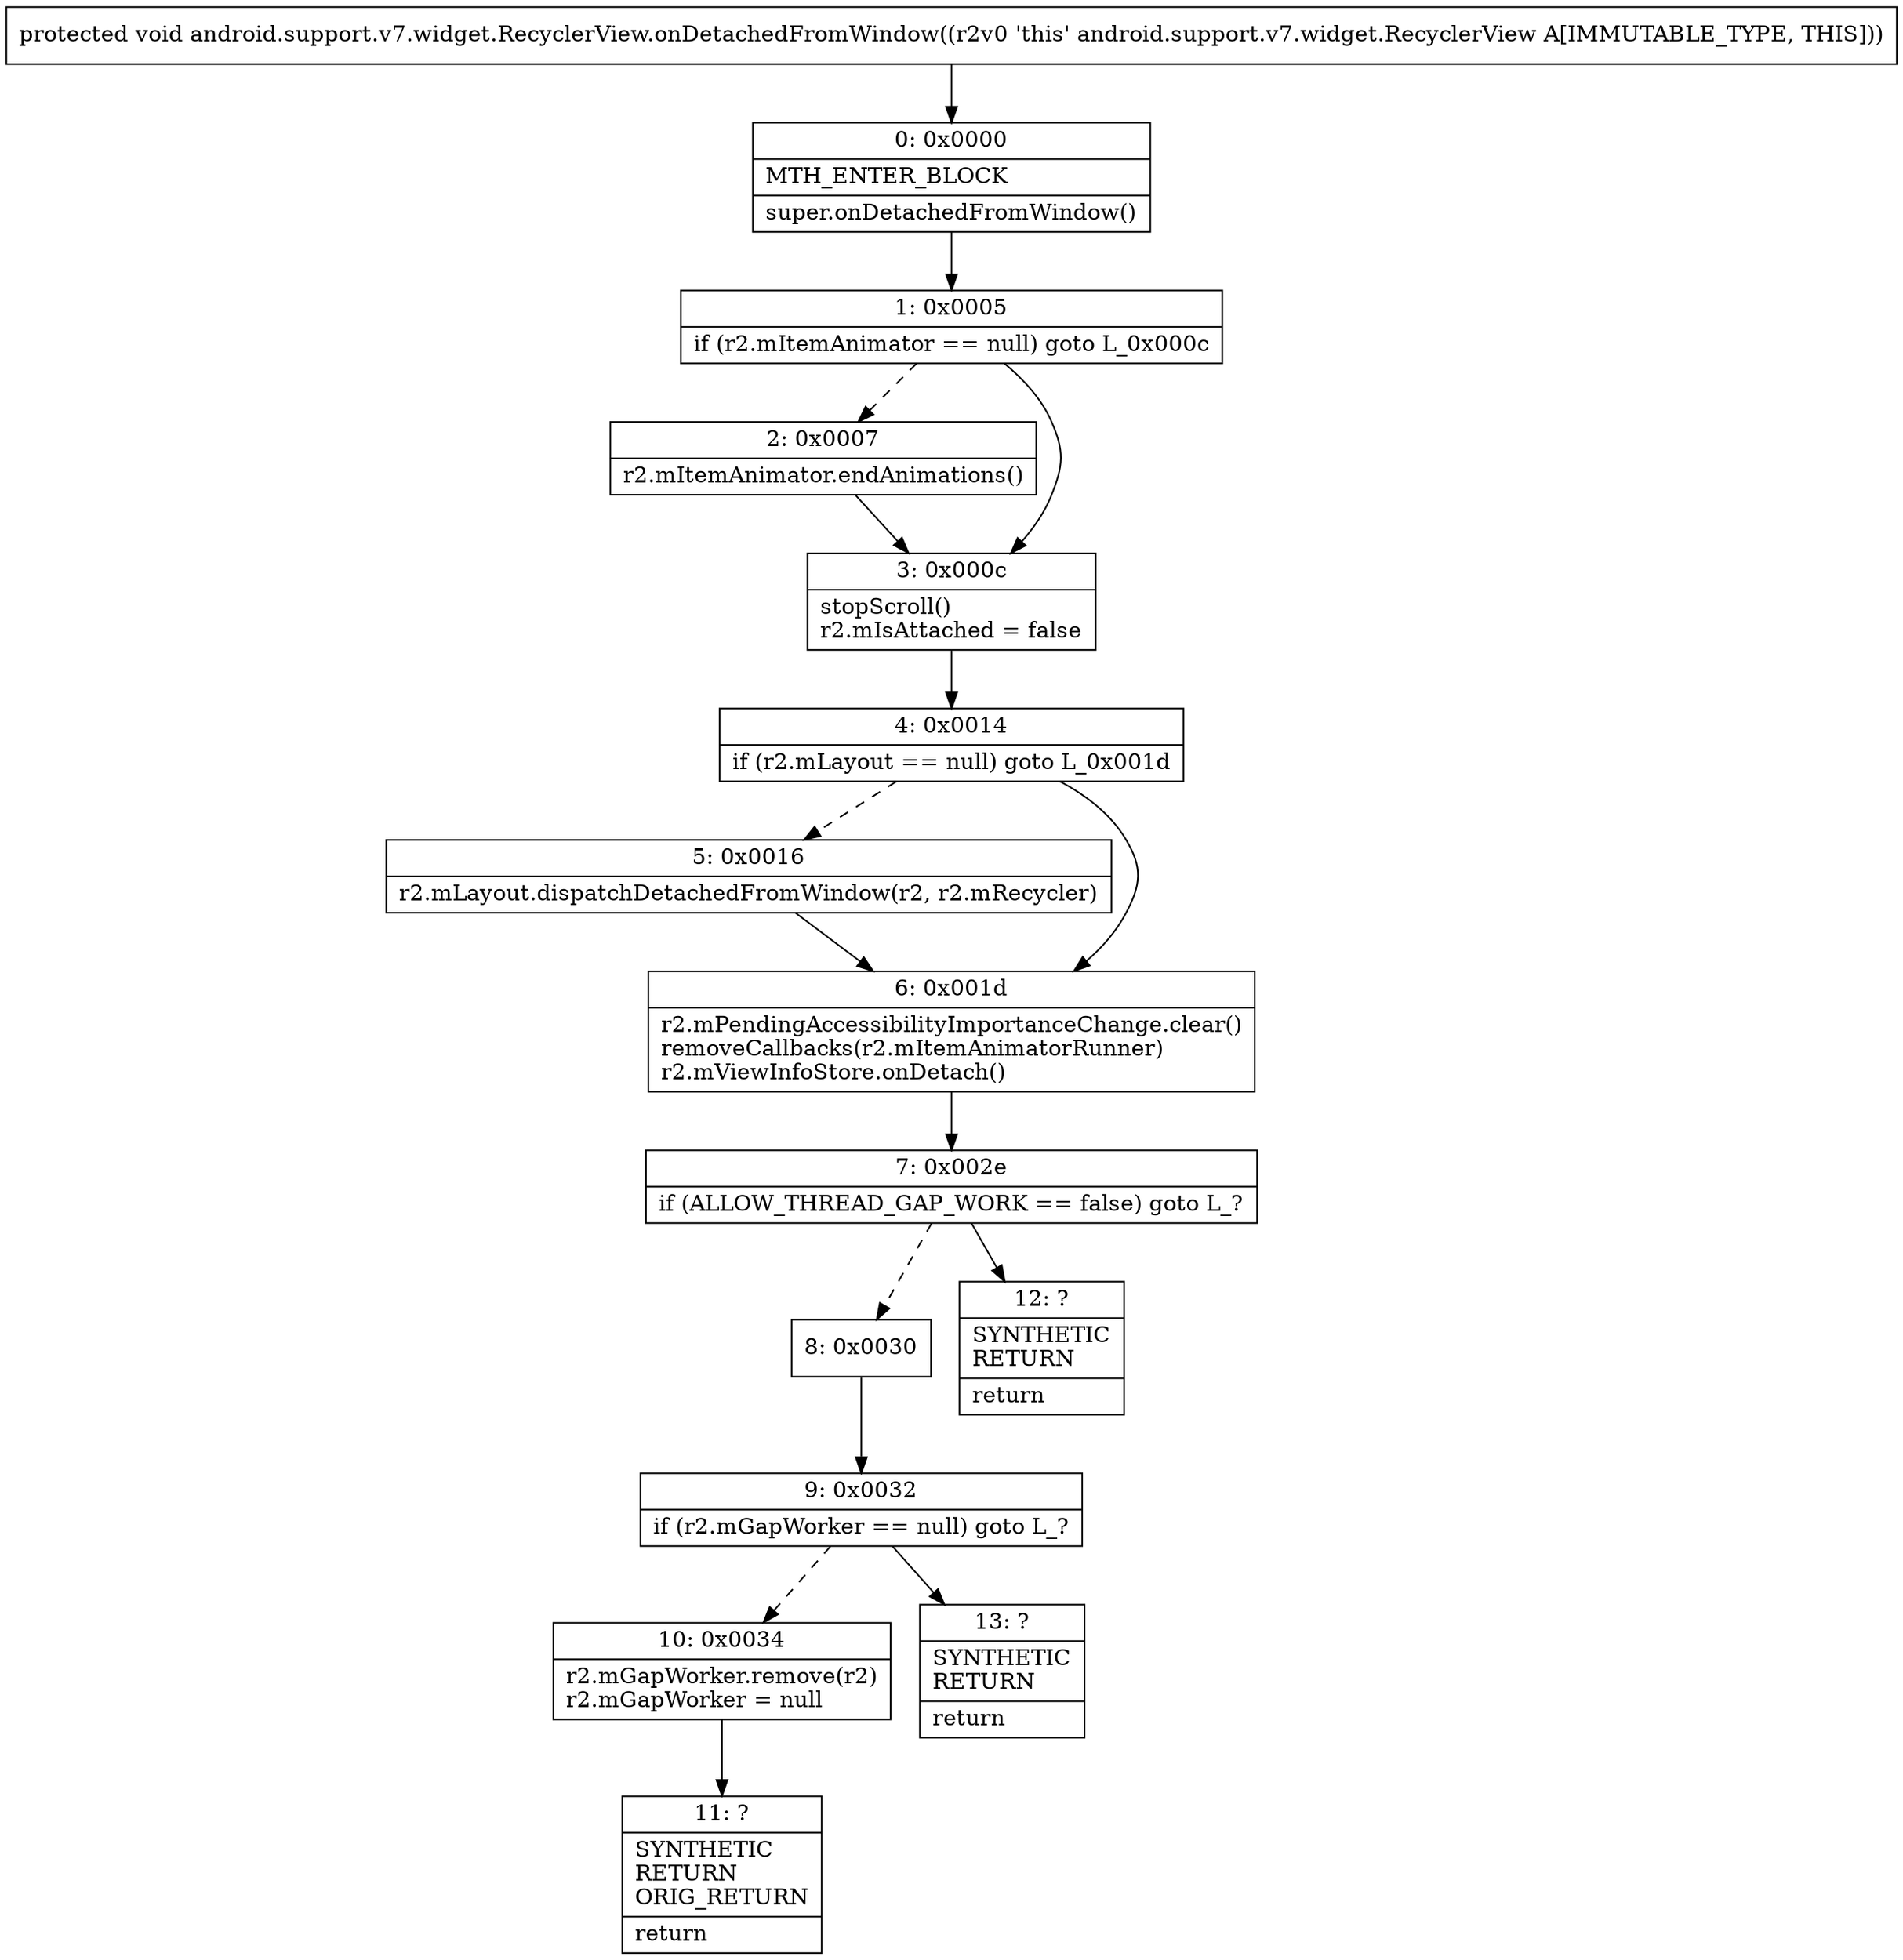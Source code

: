 digraph "CFG forandroid.support.v7.widget.RecyclerView.onDetachedFromWindow()V" {
Node_0 [shape=record,label="{0\:\ 0x0000|MTH_ENTER_BLOCK\l|super.onDetachedFromWindow()\l}"];
Node_1 [shape=record,label="{1\:\ 0x0005|if (r2.mItemAnimator == null) goto L_0x000c\l}"];
Node_2 [shape=record,label="{2\:\ 0x0007|r2.mItemAnimator.endAnimations()\l}"];
Node_3 [shape=record,label="{3\:\ 0x000c|stopScroll()\lr2.mIsAttached = false\l}"];
Node_4 [shape=record,label="{4\:\ 0x0014|if (r2.mLayout == null) goto L_0x001d\l}"];
Node_5 [shape=record,label="{5\:\ 0x0016|r2.mLayout.dispatchDetachedFromWindow(r2, r2.mRecycler)\l}"];
Node_6 [shape=record,label="{6\:\ 0x001d|r2.mPendingAccessibilityImportanceChange.clear()\lremoveCallbacks(r2.mItemAnimatorRunner)\lr2.mViewInfoStore.onDetach()\l}"];
Node_7 [shape=record,label="{7\:\ 0x002e|if (ALLOW_THREAD_GAP_WORK == false) goto L_?\l}"];
Node_8 [shape=record,label="{8\:\ 0x0030}"];
Node_9 [shape=record,label="{9\:\ 0x0032|if (r2.mGapWorker == null) goto L_?\l}"];
Node_10 [shape=record,label="{10\:\ 0x0034|r2.mGapWorker.remove(r2)\lr2.mGapWorker = null\l}"];
Node_11 [shape=record,label="{11\:\ ?|SYNTHETIC\lRETURN\lORIG_RETURN\l|return\l}"];
Node_12 [shape=record,label="{12\:\ ?|SYNTHETIC\lRETURN\l|return\l}"];
Node_13 [shape=record,label="{13\:\ ?|SYNTHETIC\lRETURN\l|return\l}"];
MethodNode[shape=record,label="{protected void android.support.v7.widget.RecyclerView.onDetachedFromWindow((r2v0 'this' android.support.v7.widget.RecyclerView A[IMMUTABLE_TYPE, THIS])) }"];
MethodNode -> Node_0;
Node_0 -> Node_1;
Node_1 -> Node_2[style=dashed];
Node_1 -> Node_3;
Node_2 -> Node_3;
Node_3 -> Node_4;
Node_4 -> Node_5[style=dashed];
Node_4 -> Node_6;
Node_5 -> Node_6;
Node_6 -> Node_7;
Node_7 -> Node_8[style=dashed];
Node_7 -> Node_12;
Node_8 -> Node_9;
Node_9 -> Node_10[style=dashed];
Node_9 -> Node_13;
Node_10 -> Node_11;
}

